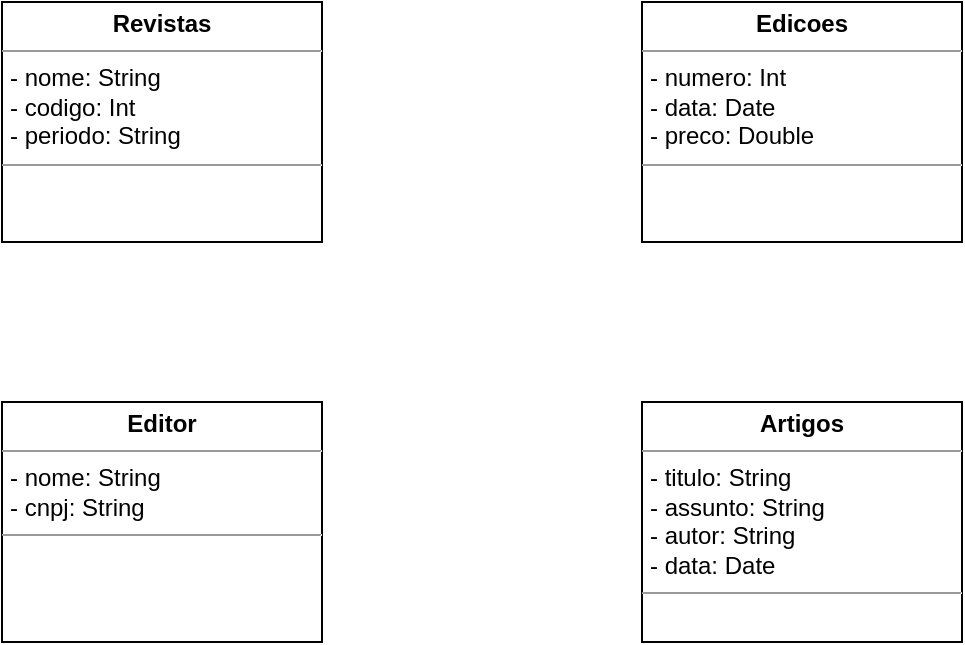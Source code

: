 <mxfile version="14.9.7" type="device"><diagram id="NnpIQagTvq3M7kNAgtXX" name="Page-1"><mxGraphModel dx="723" dy="433" grid="1" gridSize="10" guides="1" tooltips="1" connect="1" arrows="1" fold="1" page="1" pageScale="1" pageWidth="850" pageHeight="1100" math="0" shadow="0"><root><mxCell id="0"/><mxCell id="1" parent="0"/><mxCell id="4Ff9RSpxaf58EBaaIyI1-1" value="&lt;p style=&quot;margin: 0px ; margin-top: 4px ; text-align: center&quot;&gt;&lt;b&gt;Revistas&lt;/b&gt;&lt;/p&gt;&lt;hr size=&quot;1&quot;&gt;&lt;p style=&quot;margin: 0px ; margin-left: 4px&quot;&gt;- nome: String&lt;/p&gt;&lt;p style=&quot;margin: 0px ; margin-left: 4px&quot;&gt;- codigo: Int&lt;/p&gt;&lt;p style=&quot;margin: 0px ; margin-left: 4px&quot;&gt;- periodo: String&lt;/p&gt;&lt;hr size=&quot;1&quot;&gt;&lt;p style=&quot;margin: 0px ; margin-left: 4px&quot;&gt;&lt;br&gt;&lt;/p&gt;" style="verticalAlign=top;align=left;overflow=fill;fontSize=12;fontFamily=Helvetica;html=1;" vertex="1" parent="1"><mxGeometry x="50" y="180" width="160" height="120" as="geometry"/></mxCell><mxCell id="4Ff9RSpxaf58EBaaIyI1-2" value="&lt;p style=&quot;margin: 0px ; margin-top: 4px ; text-align: center&quot;&gt;&lt;b&gt;Edicoes&lt;/b&gt;&lt;/p&gt;&lt;hr size=&quot;1&quot;&gt;&lt;p style=&quot;margin: 0px ; margin-left: 4px&quot;&gt;- numero: Int&lt;/p&gt;&lt;p style=&quot;margin: 0px ; margin-left: 4px&quot;&gt;- data: Date&lt;/p&gt;&lt;p style=&quot;margin: 0px ; margin-left: 4px&quot;&gt;- preco: Double&lt;/p&gt;&lt;hr size=&quot;1&quot;&gt;&lt;p style=&quot;margin: 0px ; margin-left: 4px&quot;&gt;&lt;br&gt;&lt;/p&gt;" style="verticalAlign=top;align=left;overflow=fill;fontSize=12;fontFamily=Helvetica;html=1;" vertex="1" parent="1"><mxGeometry x="370" y="180" width="160" height="120" as="geometry"/></mxCell><mxCell id="4Ff9RSpxaf58EBaaIyI1-3" value="&lt;p style=&quot;margin: 0px ; margin-top: 4px ; text-align: center&quot;&gt;&lt;b&gt;Artigos&lt;/b&gt;&lt;/p&gt;&lt;hr size=&quot;1&quot;&gt;&lt;p style=&quot;margin: 0px ; margin-left: 4px&quot;&gt;- titulo: String&lt;/p&gt;&lt;p style=&quot;margin: 0px ; margin-left: 4px&quot;&gt;- assunto: String&lt;/p&gt;&lt;p style=&quot;margin: 0px ; margin-left: 4px&quot;&gt;- autor: String&lt;/p&gt;&lt;p style=&quot;margin: 0px ; margin-left: 4px&quot;&gt;- data: Date&lt;/p&gt;&lt;hr size=&quot;1&quot;&gt;&lt;p style=&quot;margin: 0px ; margin-left: 4px&quot;&gt;&lt;br&gt;&lt;/p&gt;" style="verticalAlign=top;align=left;overflow=fill;fontSize=12;fontFamily=Helvetica;html=1;" vertex="1" parent="1"><mxGeometry x="370" y="380" width="160" height="120" as="geometry"/></mxCell><mxCell id="4Ff9RSpxaf58EBaaIyI1-4" value="&lt;p style=&quot;margin: 0px ; margin-top: 4px ; text-align: center&quot;&gt;&lt;b&gt;Editor&lt;/b&gt;&lt;/p&gt;&lt;hr size=&quot;1&quot;&gt;&lt;p style=&quot;margin: 0px ; margin-left: 4px&quot;&gt;- nome: String&lt;/p&gt;&lt;p style=&quot;margin: 0px ; margin-left: 4px&quot;&gt;- cnpj: String&lt;/p&gt;&lt;hr size=&quot;1&quot;&gt;&lt;p style=&quot;margin: 0px ; margin-left: 4px&quot;&gt;&lt;br&gt;&lt;/p&gt;" style="verticalAlign=top;align=left;overflow=fill;fontSize=12;fontFamily=Helvetica;html=1;" vertex="1" parent="1"><mxGeometry x="50" y="380" width="160" height="120" as="geometry"/></mxCell></root></mxGraphModel></diagram></mxfile>